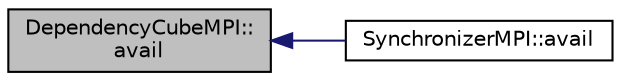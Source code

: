 digraph "DependencyCubeMPI::avail"
{
  edge [fontname="Helvetica",fontsize="10",labelfontname="Helvetica",labelfontsize="10"];
  node [fontname="Helvetica",fontsize="10",shape=record];
  rankdir="LR";
  Node1 [label="DependencyCubeMPI::\lavail",height=0.2,width=0.4,color="black", fillcolor="grey75", style="filled", fontcolor="black"];
  Node1 -> Node2 [dir="back",color="midnightblue",fontsize="10",style="solid",fontname="Helvetica"];
  Node2 [label="SynchronizerMPI::avail",height=0.2,width=0.4,color="black", fillcolor="white", style="filled",URL="$class_synchronizer_m_p_i.html#aaa3b9722374a17f0703f09b6ae8f7821"];
}
